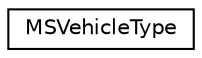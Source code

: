 digraph "Graphical Class Hierarchy"
{
  edge [fontname="Helvetica",fontsize="10",labelfontname="Helvetica",labelfontsize="10"];
  node [fontname="Helvetica",fontsize="10",shape=record];
  rankdir="LR";
  Node0 [label="MSVehicleType",height=0.2,width=0.4,color="black", fillcolor="white", style="filled",URL="$de/da2/class_m_s_vehicle_type.html",tooltip="The car-following model and parameter. "];
}
